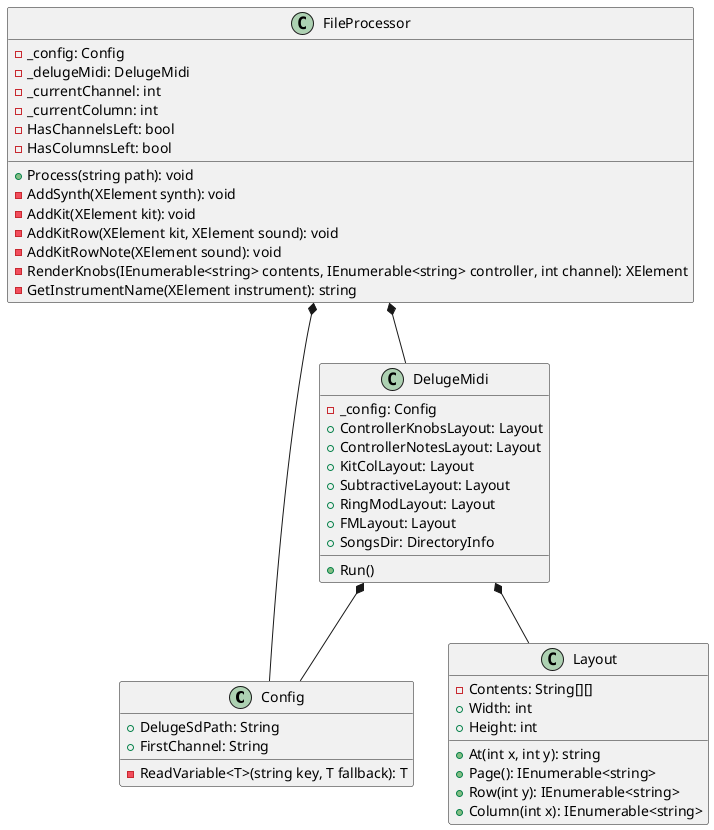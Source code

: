 @startuml

' class "Program" {
' 	+{static} main(args: string[])
' 	+Run()
' 	-FindRoot(path: string) :string
' }

class Config {
	+DelugeSdPath: String
	+FirstChannel: String
	-ReadVariable<T>(string key, T fallback): T
}

class DelugeMidi {
	-_config: Config
	+ControllerKnobsLayout: Layout
	+ControllerNotesLayout: Layout
	+KitColLayout: Layout
	+SubtractiveLayout: Layout
	+RingModLayout: Layout
	+FMLayout: Layout
	+SongsDir: DirectoryInfo
	+Run()
}

class FileProcessor {
	-_config: Config
	-_delugeMidi: DelugeMidi
	-_currentChannel: int
	-_currentColumn: int
	-HasChannelsLeft: bool
	-HasColumnsLeft: bool
	+Process(string path): void
	-AddSynth(XElement synth): void
	-AddKit(XElement kit): void
	-AddKitRow(XElement kit, XElement sound): void
	-AddKitRowNote(XElement sound): void
	-RenderKnobs(IEnumerable<string> contents, IEnumerable<string> controller, int channel): XElement
	-GetInstrumentName(XElement instrument): string
}

class Layout {
	-Contents: String[][]
	+Width: int
	+Height: int

	+At(int x, int y): string
	+Page(): IEnumerable<string>
	+Row(int y): IEnumerable<string>
	+Column(int x): IEnumerable<string>
}

DelugeMidi *-- Layout

' Program --> Config : <<create>>
' Program --> DelugeMidi: <<create>>
DelugeMidi *-- Config

FileProcessor *-- Config
FileProcessor *-- DelugeMidi

@enduml